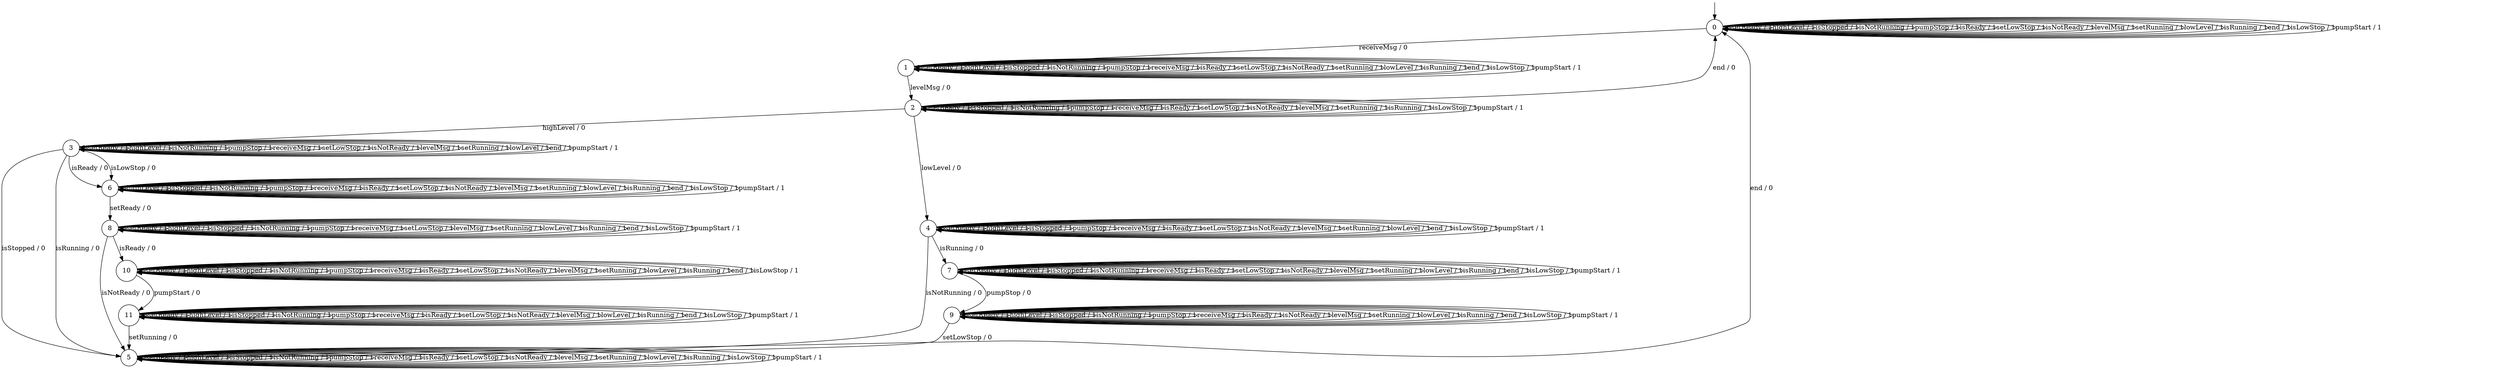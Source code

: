 digraph g {

	s0 [shape="circle" label="0"];
	s1 [shape="circle" label="1"];
	s2 [shape="circle" label="2"];
	s3 [shape="circle" label="3"];
	s4 [shape="circle" label="4"];
	s5 [shape="circle" label="5"];
	s6 [shape="circle" label="6"];
	s7 [shape="circle" label="7"];
	s8 [shape="circle" label="8"];
	s9 [shape="circle" label="9"];
	s10 [shape="circle" label="10"];
	s11 [shape="circle" label="11"];
	s0 -> s0 [label="setReady / 1"];
	s0 -> s0 [label="highLevel / 1"];
	s0 -> s0 [label="isStopped / 1"];
	s0 -> s0 [label="isNotRunning / 1"];
	s0 -> s0 [label="pumpStop / 1"];
	s0 -> s1 [label="receiveMsg / 0"];
	s0 -> s0 [label="isReady / 1"];
	s0 -> s0 [label="setLowStop / 1"];
	s0 -> s0 [label="isNotReady / 1"];
	s0 -> s0 [label="levelMsg / 1"];
	s0 -> s0 [label="setRunning / 1"];
	s0 -> s0 [label="lowLevel / 1"];
	s0 -> s0 [label="isRunning / 1"];
	s0 -> s0 [label="end / 1"];
	s0 -> s0 [label="isLowStop / 1"];
	s0 -> s0 [label="pumpStart / 1"];
	s1 -> s1 [label="setReady / 1"];
	s1 -> s1 [label="highLevel / 1"];
	s1 -> s1 [label="isStopped / 1"];
	s1 -> s1 [label="isNotRunning / 1"];
	s1 -> s1 [label="pumpStop / 1"];
	s1 -> s1 [label="receiveMsg / 1"];
	s1 -> s1 [label="isReady / 1"];
	s1 -> s1 [label="setLowStop / 1"];
	s1 -> s1 [label="isNotReady / 1"];
	s1 -> s2 [label="levelMsg / 0"];
	s1 -> s1 [label="setRunning / 1"];
	s1 -> s1 [label="lowLevel / 1"];
	s1 -> s1 [label="isRunning / 1"];
	s1 -> s1 [label="end / 1"];
	s1 -> s1 [label="isLowStop / 1"];
	s1 -> s1 [label="pumpStart / 1"];
	s2 -> s2 [label="setReady / 1"];
	s2 -> s3 [label="highLevel / 0"];
	s2 -> s2 [label="isStopped / 1"];
	s2 -> s2 [label="isNotRunning / 1"];
	s2 -> s2 [label="pumpStop / 1"];
	s2 -> s2 [label="receiveMsg / 1"];
	s2 -> s2 [label="isReady / 1"];
	s2 -> s2 [label="setLowStop / 1"];
	s2 -> s2 [label="isNotReady / 1"];
	s2 -> s2 [label="levelMsg / 1"];
	s2 -> s2 [label="setRunning / 1"];
	s2 -> s4 [label="lowLevel / 0"];
	s2 -> s2 [label="isRunning / 1"];
	s2 -> s0 [label="end / 0"];
	s2 -> s2 [label="isLowStop / 1"];
	s2 -> s2 [label="pumpStart / 1"];
	s3 -> s3 [label="setReady / 1"];
	s3 -> s3 [label="highLevel / 1"];
	s3 -> s5 [label="isStopped / 0"];
	s3 -> s3 [label="isNotRunning / 1"];
	s3 -> s3 [label="pumpStop / 1"];
	s3 -> s3 [label="receiveMsg / 1"];
	s3 -> s6 [label="isReady / 0"];
	s3 -> s3 [label="setLowStop / 1"];
	s3 -> s3 [label="isNotReady / 1"];
	s3 -> s3 [label="levelMsg / 1"];
	s3 -> s3 [label="setRunning / 1"];
	s3 -> s3 [label="lowLevel / 1"];
	s3 -> s5 [label="isRunning / 0"];
	s3 -> s3 [label="end / 1"];
	s3 -> s6 [label="isLowStop / 0"];
	s3 -> s3 [label="pumpStart / 1"];
	s4 -> s4 [label="setReady / 1"];
	s4 -> s4 [label="highLevel / 1"];
	s4 -> s4 [label="isStopped / 1"];
	s4 -> s5 [label="isNotRunning / 0"];
	s4 -> s4 [label="pumpStop / 1"];
	s4 -> s4 [label="receiveMsg / 1"];
	s4 -> s4 [label="isReady / 1"];
	s4 -> s4 [label="setLowStop / 1"];
	s4 -> s4 [label="isNotReady / 1"];
	s4 -> s4 [label="levelMsg / 1"];
	s4 -> s4 [label="setRunning / 1"];
	s4 -> s4 [label="lowLevel / 1"];
	s4 -> s7 [label="isRunning / 0"];
	s4 -> s4 [label="end / 1"];
	s4 -> s4 [label="isLowStop / 1"];
	s4 -> s4 [label="pumpStart / 1"];
	s5 -> s5 [label="setReady / 1"];
	s5 -> s5 [label="highLevel / 1"];
	s5 -> s5 [label="isStopped / 1"];
	s5 -> s5 [label="isNotRunning / 1"];
	s5 -> s5 [label="pumpStop / 1"];
	s5 -> s5 [label="receiveMsg / 1"];
	s5 -> s5 [label="isReady / 1"];
	s5 -> s5 [label="setLowStop / 1"];
	s5 -> s5 [label="isNotReady / 1"];
	s5 -> s5 [label="levelMsg / 1"];
	s5 -> s5 [label="setRunning / 1"];
	s5 -> s5 [label="lowLevel / 1"];
	s5 -> s5 [label="isRunning / 1"];
	s5 -> s0 [label="end / 0"];
	s5 -> s5 [label="isLowStop / 1"];
	s5 -> s5 [label="pumpStart / 1"];
	s6 -> s8 [label="setReady / 0"];
	s6 -> s6 [label="highLevel / 1"];
	s6 -> s6 [label="isStopped / 1"];
	s6 -> s6 [label="isNotRunning / 1"];
	s6 -> s6 [label="pumpStop / 1"];
	s6 -> s6 [label="receiveMsg / 1"];
	s6 -> s6 [label="isReady / 1"];
	s6 -> s6 [label="setLowStop / 1"];
	s6 -> s6 [label="isNotReady / 1"];
	s6 -> s6 [label="levelMsg / 1"];
	s6 -> s6 [label="setRunning / 1"];
	s6 -> s6 [label="lowLevel / 1"];
	s6 -> s6 [label="isRunning / 1"];
	s6 -> s6 [label="end / 1"];
	s6 -> s6 [label="isLowStop / 1"];
	s6 -> s6 [label="pumpStart / 1"];
	s7 -> s7 [label="setReady / 1"];
	s7 -> s7 [label="highLevel / 1"];
	s7 -> s7 [label="isStopped / 1"];
	s7 -> s7 [label="isNotRunning / 1"];
	s7 -> s9 [label="pumpStop / 0"];
	s7 -> s7 [label="receiveMsg / 1"];
	s7 -> s7 [label="isReady / 1"];
	s7 -> s7 [label="setLowStop / 1"];
	s7 -> s7 [label="isNotReady / 1"];
	s7 -> s7 [label="levelMsg / 1"];
	s7 -> s7 [label="setRunning / 1"];
	s7 -> s7 [label="lowLevel / 1"];
	s7 -> s7 [label="isRunning / 1"];
	s7 -> s7 [label="end / 1"];
	s7 -> s7 [label="isLowStop / 1"];
	s7 -> s7 [label="pumpStart / 1"];
	s8 -> s8 [label="setReady / 1"];
	s8 -> s8 [label="highLevel / 1"];
	s8 -> s8 [label="isStopped / 1"];
	s8 -> s8 [label="isNotRunning / 1"];
	s8 -> s8 [label="pumpStop / 1"];
	s8 -> s8 [label="receiveMsg / 1"];
	s8 -> s10 [label="isReady / 0"];
	s8 -> s8 [label="setLowStop / 1"];
	s8 -> s5 [label="isNotReady / 0"];
	s8 -> s8 [label="levelMsg / 1"];
	s8 -> s8 [label="setRunning / 1"];
	s8 -> s8 [label="lowLevel / 1"];
	s8 -> s8 [label="isRunning / 1"];
	s8 -> s8 [label="end / 1"];
	s8 -> s8 [label="isLowStop / 1"];
	s8 -> s8 [label="pumpStart / 1"];
	s9 -> s9 [label="setReady / 1"];
	s9 -> s9 [label="highLevel / 1"];
	s9 -> s9 [label="isStopped / 1"];
	s9 -> s9 [label="isNotRunning / 1"];
	s9 -> s9 [label="pumpStop / 1"];
	s9 -> s9 [label="receiveMsg / 1"];
	s9 -> s9 [label="isReady / 1"];
	s9 -> s5 [label="setLowStop / 0"];
	s9 -> s9 [label="isNotReady / 1"];
	s9 -> s9 [label="levelMsg / 1"];
	s9 -> s9 [label="setRunning / 1"];
	s9 -> s9 [label="lowLevel / 1"];
	s9 -> s9 [label="isRunning / 1"];
	s9 -> s9 [label="end / 1"];
	s9 -> s9 [label="isLowStop / 1"];
	s9 -> s9 [label="pumpStart / 1"];
	s10 -> s10 [label="setReady / 1"];
	s10 -> s10 [label="highLevel / 1"];
	s10 -> s10 [label="isStopped / 1"];
	s10 -> s10 [label="isNotRunning / 1"];
	s10 -> s10 [label="pumpStop / 1"];
	s10 -> s10 [label="receiveMsg / 1"];
	s10 -> s10 [label="isReady / 1"];
	s10 -> s10 [label="setLowStop / 1"];
	s10 -> s10 [label="isNotReady / 1"];
	s10 -> s10 [label="levelMsg / 1"];
	s10 -> s10 [label="setRunning / 1"];
	s10 -> s10 [label="lowLevel / 1"];
	s10 -> s10 [label="isRunning / 1"];
	s10 -> s10 [label="end / 1"];
	s10 -> s10 [label="isLowStop / 1"];
	s10 -> s11 [label="pumpStart / 0"];
	s11 -> s11 [label="setReady / 1"];
	s11 -> s11 [label="highLevel / 1"];
	s11 -> s11 [label="isStopped / 1"];
	s11 -> s11 [label="isNotRunning / 1"];
	s11 -> s11 [label="pumpStop / 1"];
	s11 -> s11 [label="receiveMsg / 1"];
	s11 -> s11 [label="isReady / 1"];
	s11 -> s11 [label="setLowStop / 1"];
	s11 -> s11 [label="isNotReady / 1"];
	s11 -> s11 [label="levelMsg / 1"];
	s11 -> s5 [label="setRunning / 0"];
	s11 -> s11 [label="lowLevel / 1"];
	s11 -> s11 [label="isRunning / 1"];
	s11 -> s11 [label="end / 1"];
	s11 -> s11 [label="isLowStop / 1"];
	s11 -> s11 [label="pumpStart / 1"];

__start0 [label="" shape="none" width="0" height="0"];
__start0 -> s0;
}

